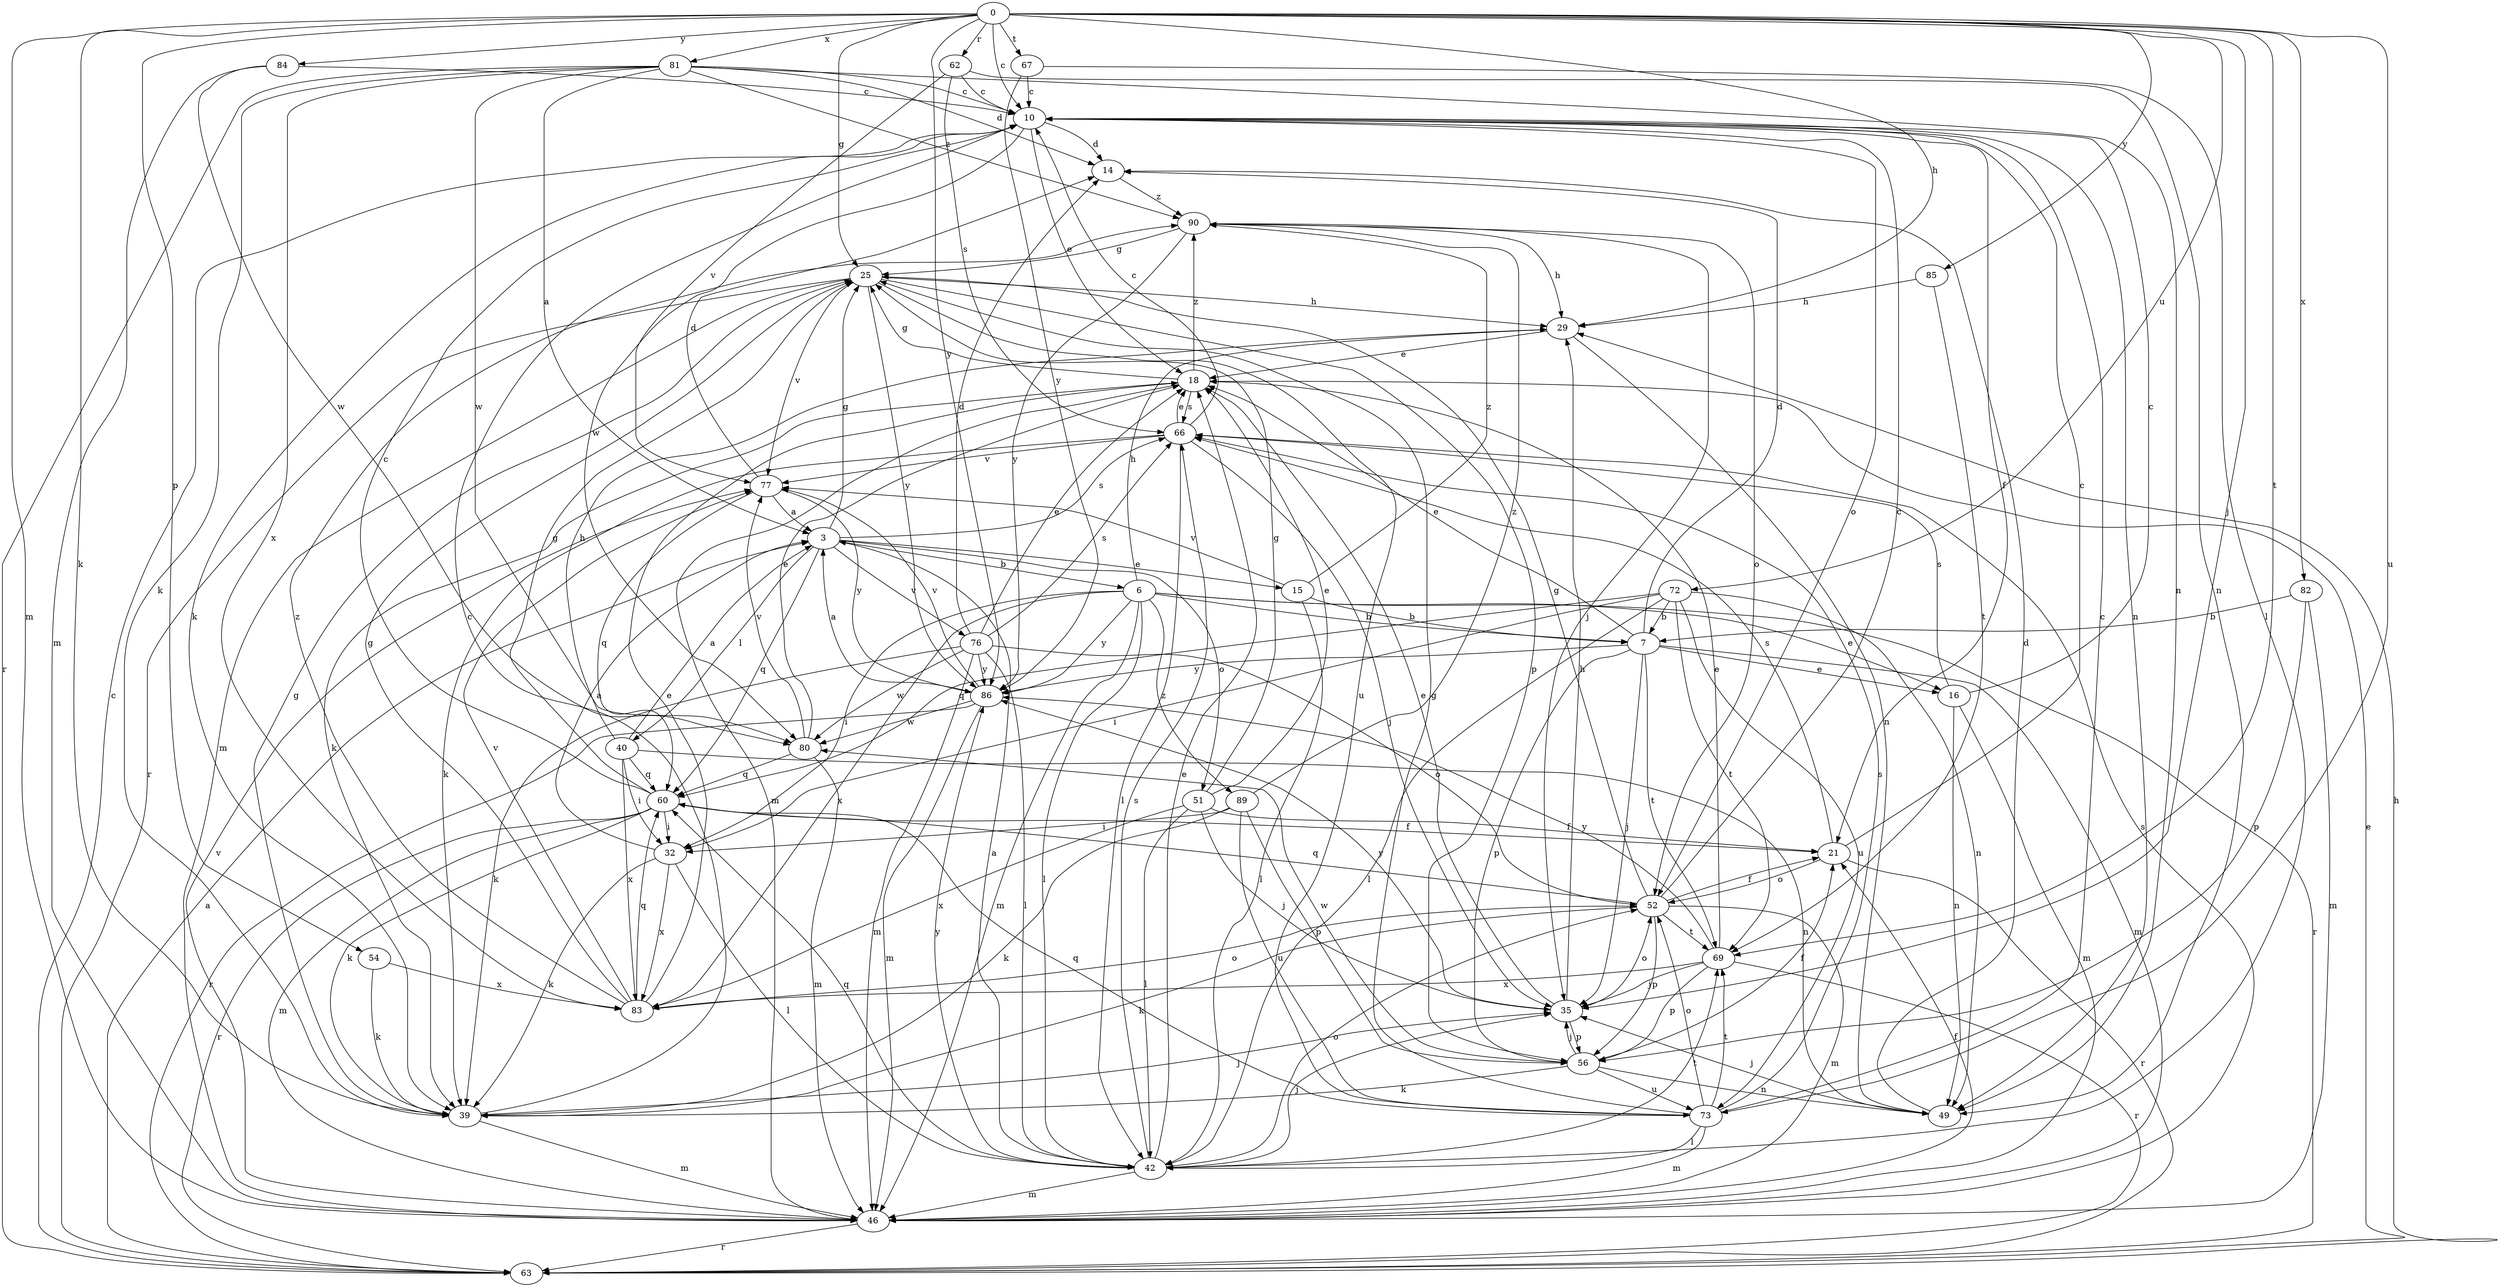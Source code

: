 strict digraph  {
0;
3;
6;
7;
10;
14;
15;
16;
18;
21;
25;
29;
32;
35;
39;
40;
42;
46;
49;
51;
52;
54;
56;
60;
62;
63;
66;
67;
69;
72;
73;
76;
77;
80;
81;
82;
83;
84;
85;
86;
89;
90;
0 -> 10  [label=c];
0 -> 25  [label=g];
0 -> 29  [label=h];
0 -> 35  [label=j];
0 -> 39  [label=k];
0 -> 46  [label=m];
0 -> 54  [label=p];
0 -> 62  [label=r];
0 -> 67  [label=t];
0 -> 69  [label=t];
0 -> 72  [label=u];
0 -> 73  [label=u];
0 -> 81  [label=x];
0 -> 82  [label=x];
0 -> 84  [label=y];
0 -> 85  [label=y];
0 -> 86  [label=y];
3 -> 6  [label=b];
3 -> 15  [label=e];
3 -> 25  [label=g];
3 -> 40  [label=l];
3 -> 51  [label=o];
3 -> 60  [label=q];
3 -> 66  [label=s];
3 -> 76  [label=v];
6 -> 7  [label=b];
6 -> 16  [label=e];
6 -> 29  [label=h];
6 -> 32  [label=i];
6 -> 42  [label=l];
6 -> 46  [label=m];
6 -> 63  [label=r];
6 -> 83  [label=x];
6 -> 86  [label=y];
6 -> 89  [label=z];
7 -> 14  [label=d];
7 -> 16  [label=e];
7 -> 18  [label=e];
7 -> 35  [label=j];
7 -> 46  [label=m];
7 -> 56  [label=p];
7 -> 69  [label=t];
7 -> 86  [label=y];
10 -> 14  [label=d];
10 -> 18  [label=e];
10 -> 21  [label=f];
10 -> 39  [label=k];
10 -> 49  [label=n];
10 -> 52  [label=o];
10 -> 80  [label=w];
14 -> 90  [label=z];
15 -> 7  [label=b];
15 -> 42  [label=l];
15 -> 77  [label=v];
15 -> 90  [label=z];
16 -> 10  [label=c];
16 -> 46  [label=m];
16 -> 49  [label=n];
16 -> 66  [label=s];
18 -> 25  [label=g];
18 -> 39  [label=k];
18 -> 46  [label=m];
18 -> 66  [label=s];
18 -> 90  [label=z];
21 -> 10  [label=c];
21 -> 52  [label=o];
21 -> 63  [label=r];
21 -> 66  [label=s];
25 -> 29  [label=h];
25 -> 46  [label=m];
25 -> 56  [label=p];
25 -> 63  [label=r];
25 -> 73  [label=u];
25 -> 77  [label=v];
25 -> 86  [label=y];
29 -> 18  [label=e];
29 -> 49  [label=n];
32 -> 3  [label=a];
32 -> 39  [label=k];
32 -> 42  [label=l];
32 -> 83  [label=x];
35 -> 18  [label=e];
35 -> 29  [label=h];
35 -> 52  [label=o];
35 -> 56  [label=p];
35 -> 86  [label=y];
39 -> 10  [label=c];
39 -> 25  [label=g];
39 -> 35  [label=j];
39 -> 46  [label=m];
40 -> 3  [label=a];
40 -> 29  [label=h];
40 -> 32  [label=i];
40 -> 49  [label=n];
40 -> 60  [label=q];
40 -> 83  [label=x];
42 -> 3  [label=a];
42 -> 18  [label=e];
42 -> 35  [label=j];
42 -> 46  [label=m];
42 -> 52  [label=o];
42 -> 60  [label=q];
42 -> 66  [label=s];
42 -> 69  [label=t];
42 -> 86  [label=y];
46 -> 21  [label=f];
46 -> 63  [label=r];
46 -> 66  [label=s];
46 -> 77  [label=v];
49 -> 14  [label=d];
49 -> 35  [label=j];
51 -> 18  [label=e];
51 -> 21  [label=f];
51 -> 25  [label=g];
51 -> 35  [label=j];
51 -> 42  [label=l];
51 -> 83  [label=x];
52 -> 10  [label=c];
52 -> 21  [label=f];
52 -> 25  [label=g];
52 -> 39  [label=k];
52 -> 46  [label=m];
52 -> 56  [label=p];
52 -> 60  [label=q];
52 -> 69  [label=t];
54 -> 39  [label=k];
54 -> 83  [label=x];
56 -> 21  [label=f];
56 -> 35  [label=j];
56 -> 39  [label=k];
56 -> 49  [label=n];
56 -> 73  [label=u];
56 -> 80  [label=w];
60 -> 10  [label=c];
60 -> 21  [label=f];
60 -> 25  [label=g];
60 -> 32  [label=i];
60 -> 39  [label=k];
60 -> 46  [label=m];
60 -> 63  [label=r];
62 -> 10  [label=c];
62 -> 49  [label=n];
62 -> 66  [label=s];
62 -> 77  [label=v];
63 -> 3  [label=a];
63 -> 10  [label=c];
63 -> 18  [label=e];
63 -> 29  [label=h];
66 -> 10  [label=c];
66 -> 18  [label=e];
66 -> 35  [label=j];
66 -> 39  [label=k];
66 -> 42  [label=l];
66 -> 77  [label=v];
67 -> 10  [label=c];
67 -> 42  [label=l];
67 -> 86  [label=y];
69 -> 18  [label=e];
69 -> 35  [label=j];
69 -> 56  [label=p];
69 -> 63  [label=r];
69 -> 83  [label=x];
69 -> 86  [label=y];
72 -> 7  [label=b];
72 -> 32  [label=i];
72 -> 42  [label=l];
72 -> 49  [label=n];
72 -> 60  [label=q];
72 -> 69  [label=t];
72 -> 73  [label=u];
73 -> 10  [label=c];
73 -> 25  [label=g];
73 -> 42  [label=l];
73 -> 46  [label=m];
73 -> 52  [label=o];
73 -> 60  [label=q];
73 -> 66  [label=s];
73 -> 69  [label=t];
76 -> 14  [label=d];
76 -> 18  [label=e];
76 -> 39  [label=k];
76 -> 42  [label=l];
76 -> 46  [label=m];
76 -> 52  [label=o];
76 -> 66  [label=s];
76 -> 80  [label=w];
76 -> 86  [label=y];
77 -> 3  [label=a];
77 -> 14  [label=d];
77 -> 60  [label=q];
77 -> 86  [label=y];
80 -> 18  [label=e];
80 -> 46  [label=m];
80 -> 60  [label=q];
80 -> 77  [label=v];
81 -> 3  [label=a];
81 -> 10  [label=c];
81 -> 14  [label=d];
81 -> 39  [label=k];
81 -> 49  [label=n];
81 -> 63  [label=r];
81 -> 80  [label=w];
81 -> 83  [label=x];
81 -> 90  [label=z];
82 -> 7  [label=b];
82 -> 46  [label=m];
82 -> 56  [label=p];
83 -> 18  [label=e];
83 -> 25  [label=g];
83 -> 52  [label=o];
83 -> 60  [label=q];
83 -> 77  [label=v];
83 -> 90  [label=z];
84 -> 10  [label=c];
84 -> 46  [label=m];
84 -> 80  [label=w];
85 -> 29  [label=h];
85 -> 69  [label=t];
86 -> 3  [label=a];
86 -> 46  [label=m];
86 -> 63  [label=r];
86 -> 77  [label=v];
86 -> 80  [label=w];
89 -> 32  [label=i];
89 -> 39  [label=k];
89 -> 56  [label=p];
89 -> 73  [label=u];
89 -> 90  [label=z];
90 -> 25  [label=g];
90 -> 29  [label=h];
90 -> 35  [label=j];
90 -> 52  [label=o];
90 -> 86  [label=y];
}
